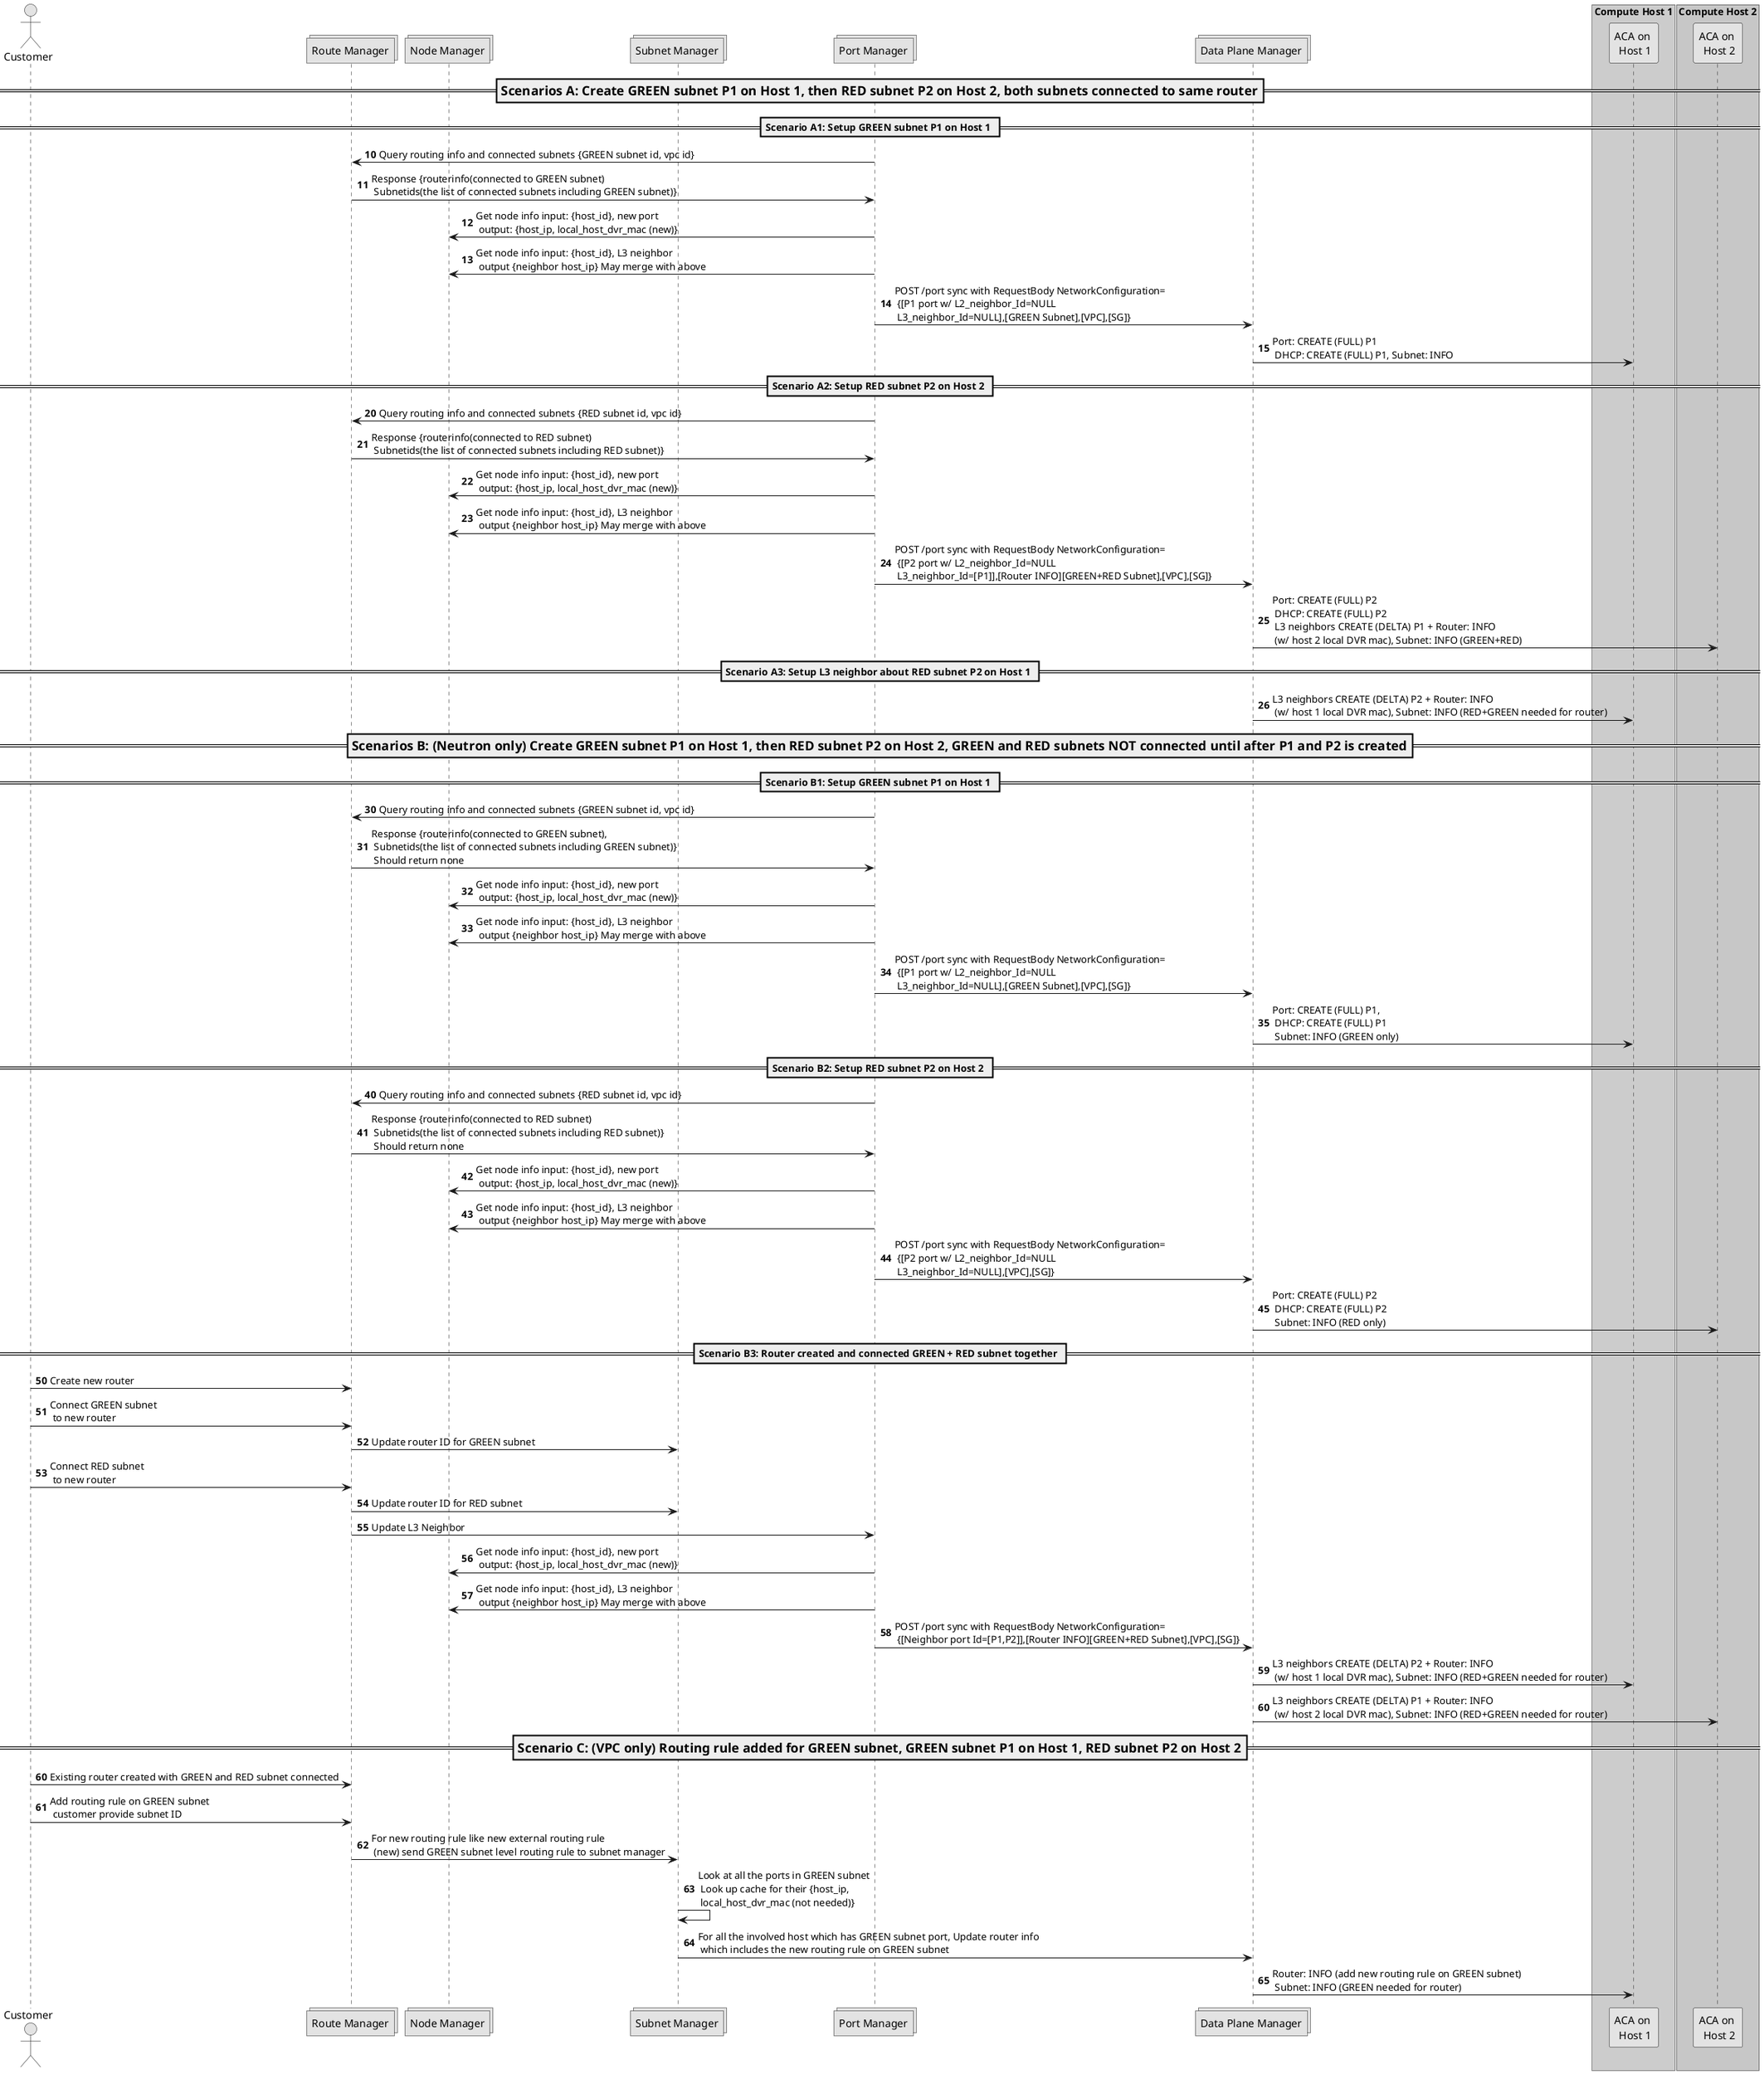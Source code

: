 ' Copyright 2019 The Alcor Authors.

' Licensed under the Apache License, Version 2.0 (the "License");
'        you may not use this file except in compliance with the License.
'        You may obtain a copy of the License at

'        http://www.apache.org/licenses/LICENSE-2.0

'        Unless required by applicable law or agreed to in writing, software
'        distributed under the License is distributed on an "AS IS" BASIS,
'        WITHOUT WARRANTIES OR CONDITIONS OF ANY KIND, either express or implied.
'        See the License for the specific language governing permissions and
'        limitations under the License.

@startuml

skinparam monochrome true

actor "Customer"
collections "Route Manager"
collections "Node Manager"
collections "Subnet Manager"
collections "Port Manager"
collections "Data Plane Manager"

box "Compute Host 1" #LightBlue
participant "ACA on \n Host 1"
end box

box "Compute Host 2" #LightGreen
participant "ACA on \n Host 2"
end box

===Scenarios A: Create GREEN subnet P1 on Host 1, then RED subnet P2 on Host 2, both subnets connected to same router==

==Scenario A1: Setup GREEN subnet P1 on Host 1 ==
autonumber 10
"Port Manager" -> "Route Manager": Query routing info and connected subnets {GREEN subnet id, vpc id}
"Route Manager" -> "Port Manager": Response {routerinfo(connected to GREEN subnet)\n Subnetids(the list of connected subnets including GREEN subnet)}
"Port Manager" -> "Node Manager": Get node info input: {host_id}, new port\n output: {host_ip, local_host_dvr_mac (new)}
"Port Manager" -> "Node Manager": Get node info input: {host_id}, L3 neighbor\n output {neighbor host_ip} May merge with above
"Port Manager" -> "Data Plane Manager": POST /port sync with RequestBody NetworkConfiguration=\n {[P1 port w/ L2_neighbor_Id=NULL \n L3_neighbor_Id=NULL],[GREEN Subnet],[VPC],[SG]}
"Data Plane Manager" -> "ACA on \n Host 1": Port: CREATE (FULL) P1\n DHCP: CREATE (FULL) P1, Subnet: INFO

==Scenario A2: Setup RED subnet P2 on Host 2 ==
autonumber 20
"Port Manager" -> "Route Manager": Query routing info and connected subnets {RED subnet id, vpc id}
"Route Manager" -> "Port Manager": Response {routerinfo(connected to RED subnet)\n Subnetids(the list of connected subnets including RED subnet)}
"Port Manager" -> "Node Manager": Get node info input: {host_id}, new port\n output: {host_ip, local_host_dvr_mac (new)}
"Port Manager" -> "Node Manager": Get node info input: {host_id}, L3 neighbor\n output {neighbor host_ip} May merge with above
"Port Manager" -> "Data Plane Manager": POST /port sync with RequestBody NetworkConfiguration=\n {[P2 port w/ L2_neighbor_Id=NULL \n L3_neighbor_Id=[P1]],[Router INFO][GREEN+RED Subnet],[VPC],[SG]}
"Data Plane Manager" -> "ACA on \n Host 2": Port: CREATE (FULL) P2\n DHCP: CREATE (FULL) P2\n L3 neighbors CREATE (DELTA) P1 + Router: INFO \n (w/ host 2 local DVR mac), Subnet: INFO (GREEN+RED)

==Scenario A3: Setup L3 neighbor about RED subnet P2 on Host 1 ==
"Data Plane Manager" -> "ACA on \n Host 1": L3 neighbors CREATE (DELTA) P2 + Router: INFO\n (w/ host 1 local DVR mac), Subnet: INFO (RED+GREEN needed for router)


===Scenarios B: (Neutron only) Create GREEN subnet P1 on Host 1, then RED subnet P2 on Host 2, GREEN and RED subnets NOT connected until after P1 and P2 is created==

==Scenario B1: Setup GREEN subnet P1 on Host 1 ==
autonumber 30
"Port Manager" -> "Route Manager": Query routing info and connected subnets {GREEN subnet id, vpc id}
"Route Manager" -> "Port Manager": Response {routerinfo(connected to GREEN subnet),\n Subnetids(the list of connected subnets including GREEN subnet)}\n Should return none
"Port Manager" -> "Node Manager": Get node info input: {host_id}, new port \n output: {host_ip, local_host_dvr_mac (new)}
"Port Manager" -> "Node Manager": Get node info input: {host_id}, L3 neighbor \n output {neighbor host_ip} May merge with above
"Port Manager" -> "Data Plane Manager": POST /port sync with RequestBody NetworkConfiguration=\n {[P1 port w/ L2_neighbor_Id=NULL \n L3_neighbor_Id=NULL],[GREEN Subnet],[VPC],[SG]}
"Data Plane Manager" -> "ACA on \n Host 1": Port: CREATE (FULL) P1, \n DHCP: CREATE (FULL) P1\n Subnet: INFO (GREEN only)

==Scenario B2: Setup RED subnet P2 on Host 2 ==
autonumber 40
"Port Manager" -> "Route Manager": Query routing info and connected subnets {RED subnet id, vpc id}
"Route Manager" -> "Port Manager": Response {routerinfo(connected to RED subnet)\n Subnetids(the list of connected subnets including RED subnet)}\n Should return none
"Port Manager" -> "Node Manager": Get node info input: {host_id}, new port\n output: {host_ip, local_host_dvr_mac (new)}
"Port Manager" -> "Node Manager": Get node info input: {host_id}, L3 neighbor\n output {neighbor host_ip} May merge with above
"Port Manager" -> "Data Plane Manager": POST /port sync with RequestBody NetworkConfiguration=\n {[P2 port w/ L2_neighbor_Id=NULL \n L3_neighbor_Id=NULL],[VPC],[SG]}
"Data Plane Manager" -> "ACA on \n Host 2": Port: CREATE (FULL) P2\n DHCP: CREATE (FULL) P2\n Subnet: INFO (RED only)

==Scenario B3: Router created and connected GREEN + RED subnet together ==
autonumber 50
"Customer" -> "Route Manager": Create new router
"Customer" -> "Route Manager": Connect GREEN subnet\n to new router
"Route Manager" -> "Subnet Manager": Update router ID for GREEN subnet
"Customer" -> "Route Manager": Connect RED subnet\n to new router
"Route Manager" -> "Subnet Manager": Update router ID for RED subnet
"Route Manager" -> "Port Manager": Update L3 Neighbor
"Port Manager" -> "Node Manager": Get node info input: {host_id}, new port\n output: {host_ip, local_host_dvr_mac (new)}
"Port Manager" -> "Node Manager": Get node info input: {host_id}, L3 neighbor\n output {neighbor host_ip} May merge with above
"Port Manager" -> "Data Plane Manager": POST /port sync with RequestBody NetworkConfiguration=\n {[Neighbor port Id=[P1,P2]],[Router INFO][GREEN+RED Subnet],[VPC],[SG]} 
"Data Plane Manager" -> "ACA on \n Host 1": L3 neighbors CREATE (DELTA) P2 + Router: INFO\n (w/ host 1 local DVR mac), Subnet: INFO (RED+GREEN needed for router)
"Data Plane Manager" -> "ACA on \n Host 2": L3 neighbors CREATE (DELTA) P1 + Router: INFO\n (w/ host 2 local DVR mac), Subnet: INFO (RED+GREEN needed for router)


===Scenario C: (VPC only) Routing rule added for GREEN subnet, GREEN subnet P1 on Host 1, RED subnet P2 on Host 2  ==
autonumber 60
"Customer" -> "Route Manager": Existing router created with GREEN and RED subnet connected
"Customer" -> "Route Manager": Add routing rule on GREEN subnet\n customer provide subnet ID
"Route Manager" -> "Subnet Manager": For new routing rule like new external routing rule\n (new) send GREEN subnet level routing rule to subnet manager
"Subnet Manager" -> "Subnet Manager": Look at all the ports in GREEN subnet\n Look up cache for their {host_ip,\n local_host_dvr_mac (not needed)}
"Subnet Manager" -> "Data Plane Manager": For all the involved host which has GREEN subnet port, Update router info\n which includes the new routing rule on GREEN subnet
"Data Plane Manager" -> "ACA on \n Host 1": Router: INFO (add new routing rule on GREEN subnet)\n Subnet: INFO (GREEN needed for router)

@enduml

